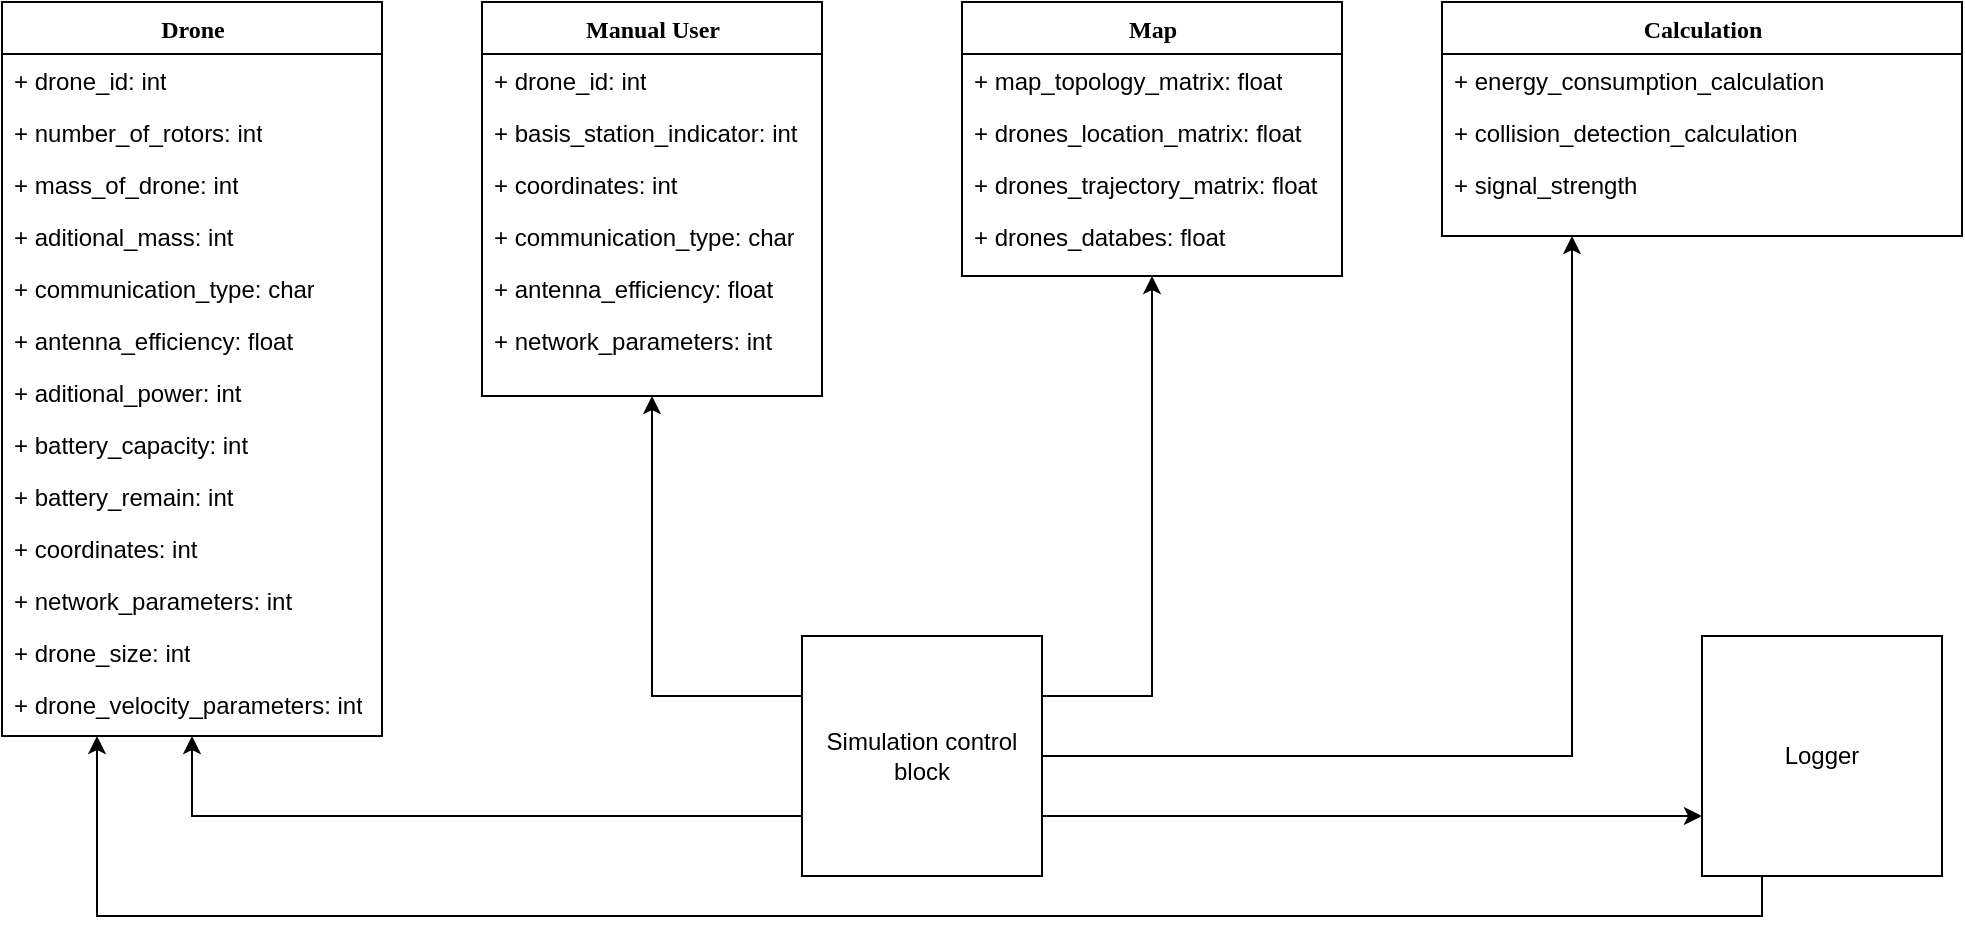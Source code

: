 <mxfile version="24.9.0">
  <diagram name="Page-1" id="9f46799a-70d6-7492-0946-bef42562c5a5">
    <mxGraphModel grid="1" page="1" gridSize="10" guides="1" tooltips="1" connect="1" arrows="1" fold="1" pageScale="1" pageWidth="1100" pageHeight="850" background="none" math="0" shadow="0">
      <root>
        <mxCell id="0" />
        <mxCell id="1" parent="0" />
        <UserObject label="Drone" tooltip="Drone has number of parameters wich are needed for movement and battery discharge calculation. Each parameter will have default value" link="https://github.com/gekaizum/Simulator-for-LIDOR-with-ALExA/blob/main/Documentation/droneFSM.drawio" linkTarget="_blank" id="78961159f06e98e8-17">
          <mxCell style="swimlane;html=1;fontStyle=1;align=center;verticalAlign=top;childLayout=stackLayout;horizontal=1;startSize=26;horizontalStack=0;resizeParent=1;resizeLast=0;collapsible=1;marginBottom=0;swimlaneFillColor=#ffffff;rounded=0;shadow=0;comic=0;labelBackgroundColor=none;strokeWidth=1;fillColor=none;fontFamily=Verdana;fontSize=12" vertex="1" parent="1">
            <mxGeometry x="40" y="83" width="190" height="367" as="geometry">
              <mxRectangle x="40" y="83" width="80" height="30" as="alternateBounds" />
            </mxGeometry>
          </mxCell>
        </UserObject>
        <UserObject label="+ drone_id: int" tooltip="Each drone will have uniq id" id="78961159f06e98e8-21">
          <mxCell style="text;html=1;strokeColor=none;fillColor=none;align=left;verticalAlign=top;spacingLeft=4;spacingRight=4;whiteSpace=wrap;overflow=hidden;rotatable=0;points=[[0,0.5],[1,0.5]];portConstraint=eastwest;" vertex="1" parent="78961159f06e98e8-17">
            <mxGeometry y="26" width="190" height="26" as="geometry" />
          </mxCell>
        </UserObject>
        <UserObject label="+ number_of_rotors: int" tooltip="Number of rotors in drone (Quadrocopter - 4, Hexacopter - 6, Octocopter - 8)" id="9prEqNhGztI3xwlYx712-43">
          <mxCell style="text;html=1;strokeColor=none;fillColor=none;align=left;verticalAlign=top;spacingLeft=4;spacingRight=4;whiteSpace=wrap;overflow=hidden;rotatable=0;points=[[0,0.5],[1,0.5]];portConstraint=eastwest;" vertex="1" parent="78961159f06e98e8-17">
            <mxGeometry y="52" width="190" height="26" as="geometry" />
          </mxCell>
        </UserObject>
        <UserObject label="+ mass_of_drone: int" tooltip="Mass of drone in kg" id="78961159f06e98e8-23">
          <mxCell style="text;html=1;strokeColor=none;fillColor=none;align=left;verticalAlign=top;spacingLeft=4;spacingRight=4;whiteSpace=wrap;overflow=hidden;rotatable=0;points=[[0,0.5],[1,0.5]];portConstraint=eastwest;" vertex="1" parent="78961159f06e98e8-17">
            <mxGeometry y="78" width="190" height="26" as="geometry" />
          </mxCell>
        </UserObject>
        <UserObject label="+ aditional_mass: int" tooltip="Mass of payload in kg (will be 0 in default)" id="9prEqNhGztI3xwlYx712-39">
          <mxCell style="text;html=1;strokeColor=none;fillColor=none;align=left;verticalAlign=top;spacingLeft=4;spacingRight=4;whiteSpace=wrap;overflow=hidden;rotatable=0;points=[[0,0.5],[1,0.5]];portConstraint=eastwest;" vertex="1" parent="78961159f06e98e8-17">
            <mxGeometry y="104" width="190" height="26" as="geometry" />
          </mxCell>
        </UserObject>
        <UserObject label="+ communication_type: char" tooltip="Communication type - Radio/Wi-Fi" id="9prEqNhGztI3xwlYx712-3">
          <mxCell style="text;html=1;strokeColor=none;fillColor=none;align=left;verticalAlign=top;spacingLeft=4;spacingRight=4;whiteSpace=wrap;overflow=hidden;rotatable=0;points=[[0,0.5],[1,0.5]];portConstraint=eastwest;" vertex="1" parent="78961159f06e98e8-17">
            <mxGeometry y="130" width="190" height="26" as="geometry" />
          </mxCell>
        </UserObject>
        <UserObject label="+ antenna_efficiency: float" tooltip="Antena efficiency - parameter needed for calculation of antena&#39;s energy consumption" id="9prEqNhGztI3xwlYx712-4">
          <mxCell style="text;html=1;strokeColor=none;fillColor=none;align=left;verticalAlign=top;spacingLeft=4;spacingRight=4;whiteSpace=wrap;overflow=hidden;rotatable=0;points=[[0,0.5],[1,0.5]];portConstraint=eastwest;" vertex="1" parent="78961159f06e98e8-17">
            <mxGeometry y="156" width="190" height="26" as="geometry" />
          </mxCell>
        </UserObject>
        <UserObject label="+ aditional_power: int" tooltip="Power needed for sensors and additional functionality of drone in [W] Watt" id="78961159f06e98e8-25">
          <mxCell style="text;html=1;strokeColor=none;fillColor=none;align=left;verticalAlign=top;spacingLeft=4;spacingRight=4;whiteSpace=wrap;overflow=hidden;rotatable=0;points=[[0,0.5],[1,0.5]];portConstraint=eastwest;" vertex="1" parent="78961159f06e98e8-17">
            <mxGeometry y="182" width="190" height="26" as="geometry" />
          </mxCell>
        </UserObject>
        <UserObject label="+ battery_capacity: int" tooltip="Battery capacity of given drone in Watt [W]" id="78961159f06e98e8-24">
          <mxCell style="text;html=1;strokeColor=none;fillColor=none;align=left;verticalAlign=top;spacingLeft=4;spacingRight=4;whiteSpace=wrap;overflow=hidden;rotatable=0;points=[[0,0.5],[1,0.5]];portConstraint=eastwest;" vertex="1" parent="78961159f06e98e8-17">
            <mxGeometry y="208" width="190" height="26" as="geometry" />
          </mxCell>
        </UserObject>
        <UserObject label="+ battery_remain: int" tooltip="Battery_capacity - battery_discharge in Watt [W]" id="9prEqNhGztI3xwlYx712-2">
          <mxCell style="text;html=1;strokeColor=none;fillColor=none;align=left;verticalAlign=top;spacingLeft=4;spacingRight=4;whiteSpace=wrap;overflow=hidden;rotatable=0;points=[[0,0.5],[1,0.5]];portConstraint=eastwest;" vertex="1" parent="78961159f06e98e8-17">
            <mxGeometry y="234" width="190" height="26" as="geometry" />
          </mxCell>
        </UserObject>
        <UserObject label="+ coordinates: int" tooltip="Current coordinates of drone relatively to given terrain map (x,y,z)" id="78961159f06e98e8-26">
          <mxCell style="text;html=1;strokeColor=none;fillColor=none;align=left;verticalAlign=top;spacingLeft=4;spacingRight=4;whiteSpace=wrap;overflow=hidden;rotatable=0;points=[[0,0.5],[1,0.5]];portConstraint=eastwest;" vertex="1" parent="78961159f06e98e8-17">
            <mxGeometry y="260" width="190" height="26" as="geometry" />
          </mxCell>
        </UserObject>
        <UserObject label="+ network_parameters: int" tooltip="Here will be all parameters needed to build a network for drone swarm" id="9prEqNhGztI3xwlYx712-40">
          <mxCell style="text;html=1;strokeColor=none;fillColor=none;align=left;verticalAlign=top;spacingLeft=4;spacingRight=4;whiteSpace=wrap;overflow=hidden;rotatable=0;points=[[0,0.5],[1,0.5]];portConstraint=eastwest;" vertex="1" parent="78961159f06e98e8-17">
            <mxGeometry y="286" width="190" height="26" as="geometry" />
          </mxCell>
        </UserObject>
        <UserObject label="+ drone_size: int" tooltip="Drone size - sphere around middle point of drone" id="9prEqNhGztI3xwlYx712-45">
          <mxCell style="text;html=1;strokeColor=none;fillColor=none;align=left;verticalAlign=top;spacingLeft=4;spacingRight=4;whiteSpace=wrap;overflow=hidden;rotatable=0;points=[[0,0.5],[1,0.5]];portConstraint=eastwest;" vertex="1" parent="78961159f06e98e8-17">
            <mxGeometry y="312" width="190" height="26" as="geometry" />
          </mxCell>
        </UserObject>
        <UserObject label="+ drone_velocity_parameters: int" tooltip="Velocity parameters needed for move calculation and battery discharge (velocity, acceleration)" id="0fWhQ81rwPuv2FPlw-8L-3">
          <mxCell style="text;html=1;strokeColor=none;fillColor=none;align=left;verticalAlign=top;spacingLeft=4;spacingRight=4;whiteSpace=wrap;overflow=hidden;rotatable=0;points=[[0,0.5],[1,0.5]];portConstraint=eastwest;" vertex="1" parent="78961159f06e98e8-17">
            <mxGeometry y="338" width="190" height="26" as="geometry" />
          </mxCell>
        </UserObject>
        <UserObject label="Manual User" tooltip="This is a human operator or/and charging station which can be a part of drone swarm/network or a simple node for sending some commands to swarm. It will have option for move" id="9prEqNhGztI3xwlYx712-5">
          <mxCell style="swimlane;html=1;fontStyle=1;align=center;verticalAlign=top;childLayout=stackLayout;horizontal=1;startSize=26;horizontalStack=0;resizeParent=1;resizeLast=0;collapsible=1;marginBottom=0;swimlaneFillColor=#ffffff;rounded=0;shadow=0;comic=0;labelBackgroundColor=none;strokeWidth=1;fillColor=none;fontFamily=Verdana;fontSize=12" vertex="1" parent="1">
            <mxGeometry x="280" y="83" width="170" height="197" as="geometry" />
          </mxCell>
        </UserObject>
        <UserObject label="+ drone_id: int" tooltip="Each drone will have uniq id" id="9prEqNhGztI3xwlYx712-44">
          <mxCell style="text;html=1;strokeColor=none;fillColor=none;align=left;verticalAlign=top;spacingLeft=4;spacingRight=4;whiteSpace=wrap;overflow=hidden;rotatable=0;points=[[0,0.5],[1,0.5]];portConstraint=eastwest;" vertex="1" parent="9prEqNhGztI3xwlYx712-5">
            <mxGeometry y="26" width="170" height="26" as="geometry" />
          </mxCell>
        </UserObject>
        <UserObject label="+ basis_station_indicator: int" tooltip="Indicator will show if it is basis station or some additional node (node that uses network)" id="9prEqNhGztI3xwlYx712-46">
          <mxCell style="text;html=1;strokeColor=none;fillColor=none;align=left;verticalAlign=top;spacingLeft=4;spacingRight=4;whiteSpace=wrap;overflow=hidden;rotatable=0;points=[[0,0.5],[1,0.5]];portConstraint=eastwest;" vertex="1" parent="9prEqNhGztI3xwlYx712-5">
            <mxGeometry y="52" width="170" height="26" as="geometry" />
          </mxCell>
        </UserObject>
        <UserObject label="+ coordinates: int" tooltip="Current coordinates of drone relatively to given terrain map (x,y,z)" id="9prEqNhGztI3xwlYx712-9">
          <mxCell style="text;html=1;strokeColor=none;fillColor=none;align=left;verticalAlign=top;spacingLeft=4;spacingRight=4;whiteSpace=wrap;overflow=hidden;rotatable=0;points=[[0,0.5],[1,0.5]];portConstraint=eastwest;" vertex="1" parent="9prEqNhGztI3xwlYx712-5">
            <mxGeometry y="78" width="170" height="26" as="geometry" />
          </mxCell>
        </UserObject>
        <UserObject label="+ communication_type: char" tooltip="Communication type - Radio/Wi-Fi" id="9prEqNhGztI3xwlYx712-12">
          <mxCell style="text;html=1;strokeColor=none;fillColor=none;align=left;verticalAlign=top;spacingLeft=4;spacingRight=4;whiteSpace=wrap;overflow=hidden;rotatable=0;points=[[0,0.5],[1,0.5]];portConstraint=eastwest;" vertex="1" parent="9prEqNhGztI3xwlYx712-5">
            <mxGeometry y="104" width="170" height="26" as="geometry" />
          </mxCell>
        </UserObject>
        <UserObject label="+ antenna_efficiency: float" tooltip="Antena efficiency - parameter needed for calculation of antena&#39;s energy consumption" id="9prEqNhGztI3xwlYx712-13">
          <mxCell style="text;html=1;strokeColor=none;fillColor=none;align=left;verticalAlign=top;spacingLeft=4;spacingRight=4;whiteSpace=wrap;overflow=hidden;rotatable=0;points=[[0,0.5],[1,0.5]];portConstraint=eastwest;" vertex="1" parent="9prEqNhGztI3xwlYx712-5">
            <mxGeometry y="130" width="170" height="26" as="geometry" />
          </mxCell>
        </UserObject>
        <UserObject label="+ network_parameters: int" tooltip="Here will be all parameters needed to build a network for drone swarm" id="9prEqNhGztI3xwlYx712-41">
          <mxCell style="text;html=1;strokeColor=none;fillColor=none;align=left;verticalAlign=top;spacingLeft=4;spacingRight=4;whiteSpace=wrap;overflow=hidden;rotatable=0;points=[[0,0.5],[1,0.5]];portConstraint=eastwest;" vertex="1" parent="9prEqNhGztI3xwlYx712-5">
            <mxGeometry y="156" width="170" height="26" as="geometry" />
          </mxCell>
        </UserObject>
        <UserObject label="Map" tooltip="All topology data and drones locations will be stored here" id="9prEqNhGztI3xwlYx712-14">
          <mxCell style="swimlane;html=1;fontStyle=1;align=center;verticalAlign=top;childLayout=stackLayout;horizontal=1;startSize=26;horizontalStack=0;resizeParent=1;resizeLast=0;collapsible=1;marginBottom=0;swimlaneFillColor=#ffffff;rounded=0;shadow=0;comic=0;labelBackgroundColor=none;strokeWidth=1;fillColor=none;fontFamily=Verdana;fontSize=12" vertex="1" parent="1">
            <mxGeometry x="520" y="83" width="190" height="137" as="geometry" />
          </mxCell>
        </UserObject>
        <UserObject label="+ map_topology_matrix: float" tooltip="Matrix that will descript topology" id="9prEqNhGztI3xwlYx712-22">
          <mxCell style="text;html=1;strokeColor=none;fillColor=none;align=left;verticalAlign=top;spacingLeft=4;spacingRight=4;whiteSpace=wrap;overflow=hidden;rotatable=0;points=[[0,0.5],[1,0.5]];portConstraint=eastwest;" vertex="1" parent="9prEqNhGztI3xwlYx712-14">
            <mxGeometry y="26" width="190" height="26" as="geometry" />
          </mxCell>
        </UserObject>
        <UserObject label="+ drones_location_matrix: float" tooltip="Current location of drones on map" id="9prEqNhGztI3xwlYx712-42">
          <mxCell style="text;html=1;strokeColor=none;fillColor=none;align=left;verticalAlign=top;spacingLeft=4;spacingRight=4;whiteSpace=wrap;overflow=hidden;rotatable=0;points=[[0,0.5],[1,0.5]];portConstraint=eastwest;" vertex="1" parent="9prEqNhGztI3xwlYx712-14">
            <mxGeometry y="52" width="190" height="26" as="geometry" />
          </mxCell>
        </UserObject>
        <UserObject label="+ drones_trajectory_matrix: float" tooltip="Optionaly.&#xa;Simulation will have two parameters of collision detection:&#xa;1. Option to check collision with near object using &quot;sensors&quot;. In this case there no trajectory matrix.&#xa;2.Option to check trajectory collision." id="0fWhQ81rwPuv2FPlw-8L-1">
          <mxCell style="text;html=1;strokeColor=none;fillColor=none;align=left;verticalAlign=top;spacingLeft=4;spacingRight=4;whiteSpace=wrap;overflow=hidden;rotatable=0;points=[[0,0.5],[1,0.5]];portConstraint=eastwest;" vertex="1" parent="9prEqNhGztI3xwlYx712-14">
            <mxGeometry y="78" width="190" height="26" as="geometry" />
          </mxCell>
        </UserObject>
        <UserObject label="+ drones_databes: float" tooltip="Optional part - here can be stored list of drones" id="0fWhQ81rwPuv2FPlw-8L-2">
          <mxCell style="text;html=1;strokeColor=none;fillColor=none;align=left;verticalAlign=top;spacingLeft=4;spacingRight=4;whiteSpace=wrap;overflow=hidden;rotatable=0;points=[[0,0.5],[1,0.5]];portConstraint=eastwest;" vertex="1" parent="9prEqNhGztI3xwlYx712-14">
            <mxGeometry y="104" width="190" height="26" as="geometry" />
          </mxCell>
        </UserObject>
        <mxCell id="9prEqNhGztI3xwlYx712-33" style="edgeStyle=orthogonalEdgeStyle;rounded=0;orthogonalLoop=1;jettySize=auto;html=1;entryX=0.5;entryY=1;entryDx=0;entryDy=0;exitX=0;exitY=0.75;exitDx=0;exitDy=0;" edge="1" parent="1" source="9prEqNhGztI3xwlYx712-24" target="78961159f06e98e8-17">
          <mxGeometry relative="1" as="geometry" />
        </mxCell>
        <mxCell id="9prEqNhGztI3xwlYx712-34" style="edgeStyle=orthogonalEdgeStyle;rounded=0;orthogonalLoop=1;jettySize=auto;html=1;exitX=0;exitY=0.25;exitDx=0;exitDy=0;entryX=0.5;entryY=1;entryDx=0;entryDy=0;" edge="1" parent="1" source="9prEqNhGztI3xwlYx712-24" target="9prEqNhGztI3xwlYx712-5">
          <mxGeometry relative="1" as="geometry" />
        </mxCell>
        <mxCell id="9prEqNhGztI3xwlYx712-35" style="edgeStyle=orthogonalEdgeStyle;rounded=0;orthogonalLoop=1;jettySize=auto;html=1;exitX=1;exitY=0.25;exitDx=0;exitDy=0;entryX=0.5;entryY=1;entryDx=0;entryDy=0;" edge="1" parent="1" source="9prEqNhGztI3xwlYx712-24" target="9prEqNhGztI3xwlYx712-14">
          <mxGeometry relative="1" as="geometry" />
        </mxCell>
        <mxCell id="9prEqNhGztI3xwlYx712-36" style="edgeStyle=orthogonalEdgeStyle;rounded=0;orthogonalLoop=1;jettySize=auto;html=1;exitX=1;exitY=0.5;exitDx=0;exitDy=0;entryX=0.25;entryY=1;entryDx=0;entryDy=0;" edge="1" parent="1" source="9prEqNhGztI3xwlYx712-24" target="9prEqNhGztI3xwlYx712-26">
          <mxGeometry relative="1" as="geometry" />
        </mxCell>
        <mxCell id="9prEqNhGztI3xwlYx712-37" style="edgeStyle=orthogonalEdgeStyle;rounded=0;orthogonalLoop=1;jettySize=auto;html=1;exitX=1;exitY=0.75;exitDx=0;exitDy=0;entryX=0;entryY=0.75;entryDx=0;entryDy=0;" edge="1" parent="1" source="9prEqNhGztI3xwlYx712-24" target="9prEqNhGztI3xwlYx712-25">
          <mxGeometry relative="1" as="geometry" />
        </mxCell>
        <UserObject label="Simulation control block" tooltip="This block controls all simulation process and simulate work of drone sensors (collision detection, updating of telemetry)" link="https://github.com/gekaizum/Simulator-for-LIDOR-with-ALExA/blob/main/Documentation/simulation_control_block.drawio" linkTarget="_blank" id="9prEqNhGztI3xwlYx712-24">
          <mxCell style="whiteSpace=wrap;html=1;aspect=fixed;" vertex="1" parent="1">
            <mxGeometry x="440" y="400" width="120" height="120" as="geometry" />
          </mxCell>
        </UserObject>
        <mxCell id="9prEqNhGztI3xwlYx712-38" style="edgeStyle=orthogonalEdgeStyle;rounded=0;orthogonalLoop=1;jettySize=auto;html=1;exitX=0.25;exitY=1;exitDx=0;exitDy=0;entryX=0.25;entryY=1;entryDx=0;entryDy=0;" edge="1" parent="1" source="9prEqNhGztI3xwlYx712-25" target="78961159f06e98e8-17">
          <mxGeometry relative="1" as="geometry" />
        </mxCell>
        <UserObject label="Logger" tooltip="Logger - will save all events and periodically saves Drone telemetry" id="9prEqNhGztI3xwlYx712-25">
          <mxCell style="whiteSpace=wrap;html=1;aspect=fixed;" vertex="1" parent="1">
            <mxGeometry x="890" y="400" width="120" height="120" as="geometry" />
          </mxCell>
        </UserObject>
        <UserObject label="Calculation" tooltip="All &quot;havy&quot; calculations will use this block. For example energy consumption for each action, movement and collision detection, signal strength" id="9prEqNhGztI3xwlYx712-26">
          <mxCell style="swimlane;html=1;fontStyle=1;align=center;verticalAlign=top;childLayout=stackLayout;horizontal=1;startSize=26;horizontalStack=0;resizeParent=1;resizeLast=0;collapsible=1;marginBottom=0;swimlaneFillColor=#ffffff;rounded=0;shadow=0;comic=0;labelBackgroundColor=none;strokeWidth=1;fillColor=none;fontFamily=Verdana;fontSize=12" vertex="1" parent="1">
            <mxGeometry x="760" y="83" width="260" height="117" as="geometry" />
          </mxCell>
        </UserObject>
        <UserObject label="+ energy_consumption_calculation" tooltip="Energy consumption calculation" id="9prEqNhGztI3xwlYx712-27">
          <mxCell style="text;html=1;strokeColor=none;fillColor=none;align=left;verticalAlign=top;spacingLeft=4;spacingRight=4;whiteSpace=wrap;overflow=hidden;rotatable=0;points=[[0,0.5],[1,0.5]];portConstraint=eastwest;" vertex="1" parent="9prEqNhGztI3xwlYx712-26">
            <mxGeometry y="26" width="260" height="26" as="geometry" />
          </mxCell>
        </UserObject>
        <UserObject label="+ collision_detection_calculation" tooltip="Collision detection after receiving move command" id="9prEqNhGztI3xwlYx712-29">
          <mxCell style="text;html=1;strokeColor=none;fillColor=none;align=left;verticalAlign=top;spacingLeft=4;spacingRight=4;whiteSpace=wrap;overflow=hidden;rotatable=0;points=[[0,0.5],[1,0.5]];portConstraint=eastwest;" vertex="1" parent="9prEqNhGztI3xwlYx712-26">
            <mxGeometry y="52" width="260" height="26" as="geometry" />
          </mxCell>
        </UserObject>
        <UserObject label="+ signal_strength" tooltip="Signal srength calculation uses different channel models" id="9prEqNhGztI3xwlYx712-30">
          <mxCell style="text;html=1;strokeColor=none;fillColor=none;align=left;verticalAlign=top;spacingLeft=4;spacingRight=4;whiteSpace=wrap;overflow=hidden;rotatable=0;points=[[0,0.5],[1,0.5]];portConstraint=eastwest;" vertex="1" parent="9prEqNhGztI3xwlYx712-26">
            <mxGeometry y="78" width="260" height="26" as="geometry" />
          </mxCell>
        </UserObject>
      </root>
    </mxGraphModel>
  </diagram>
</mxfile>
